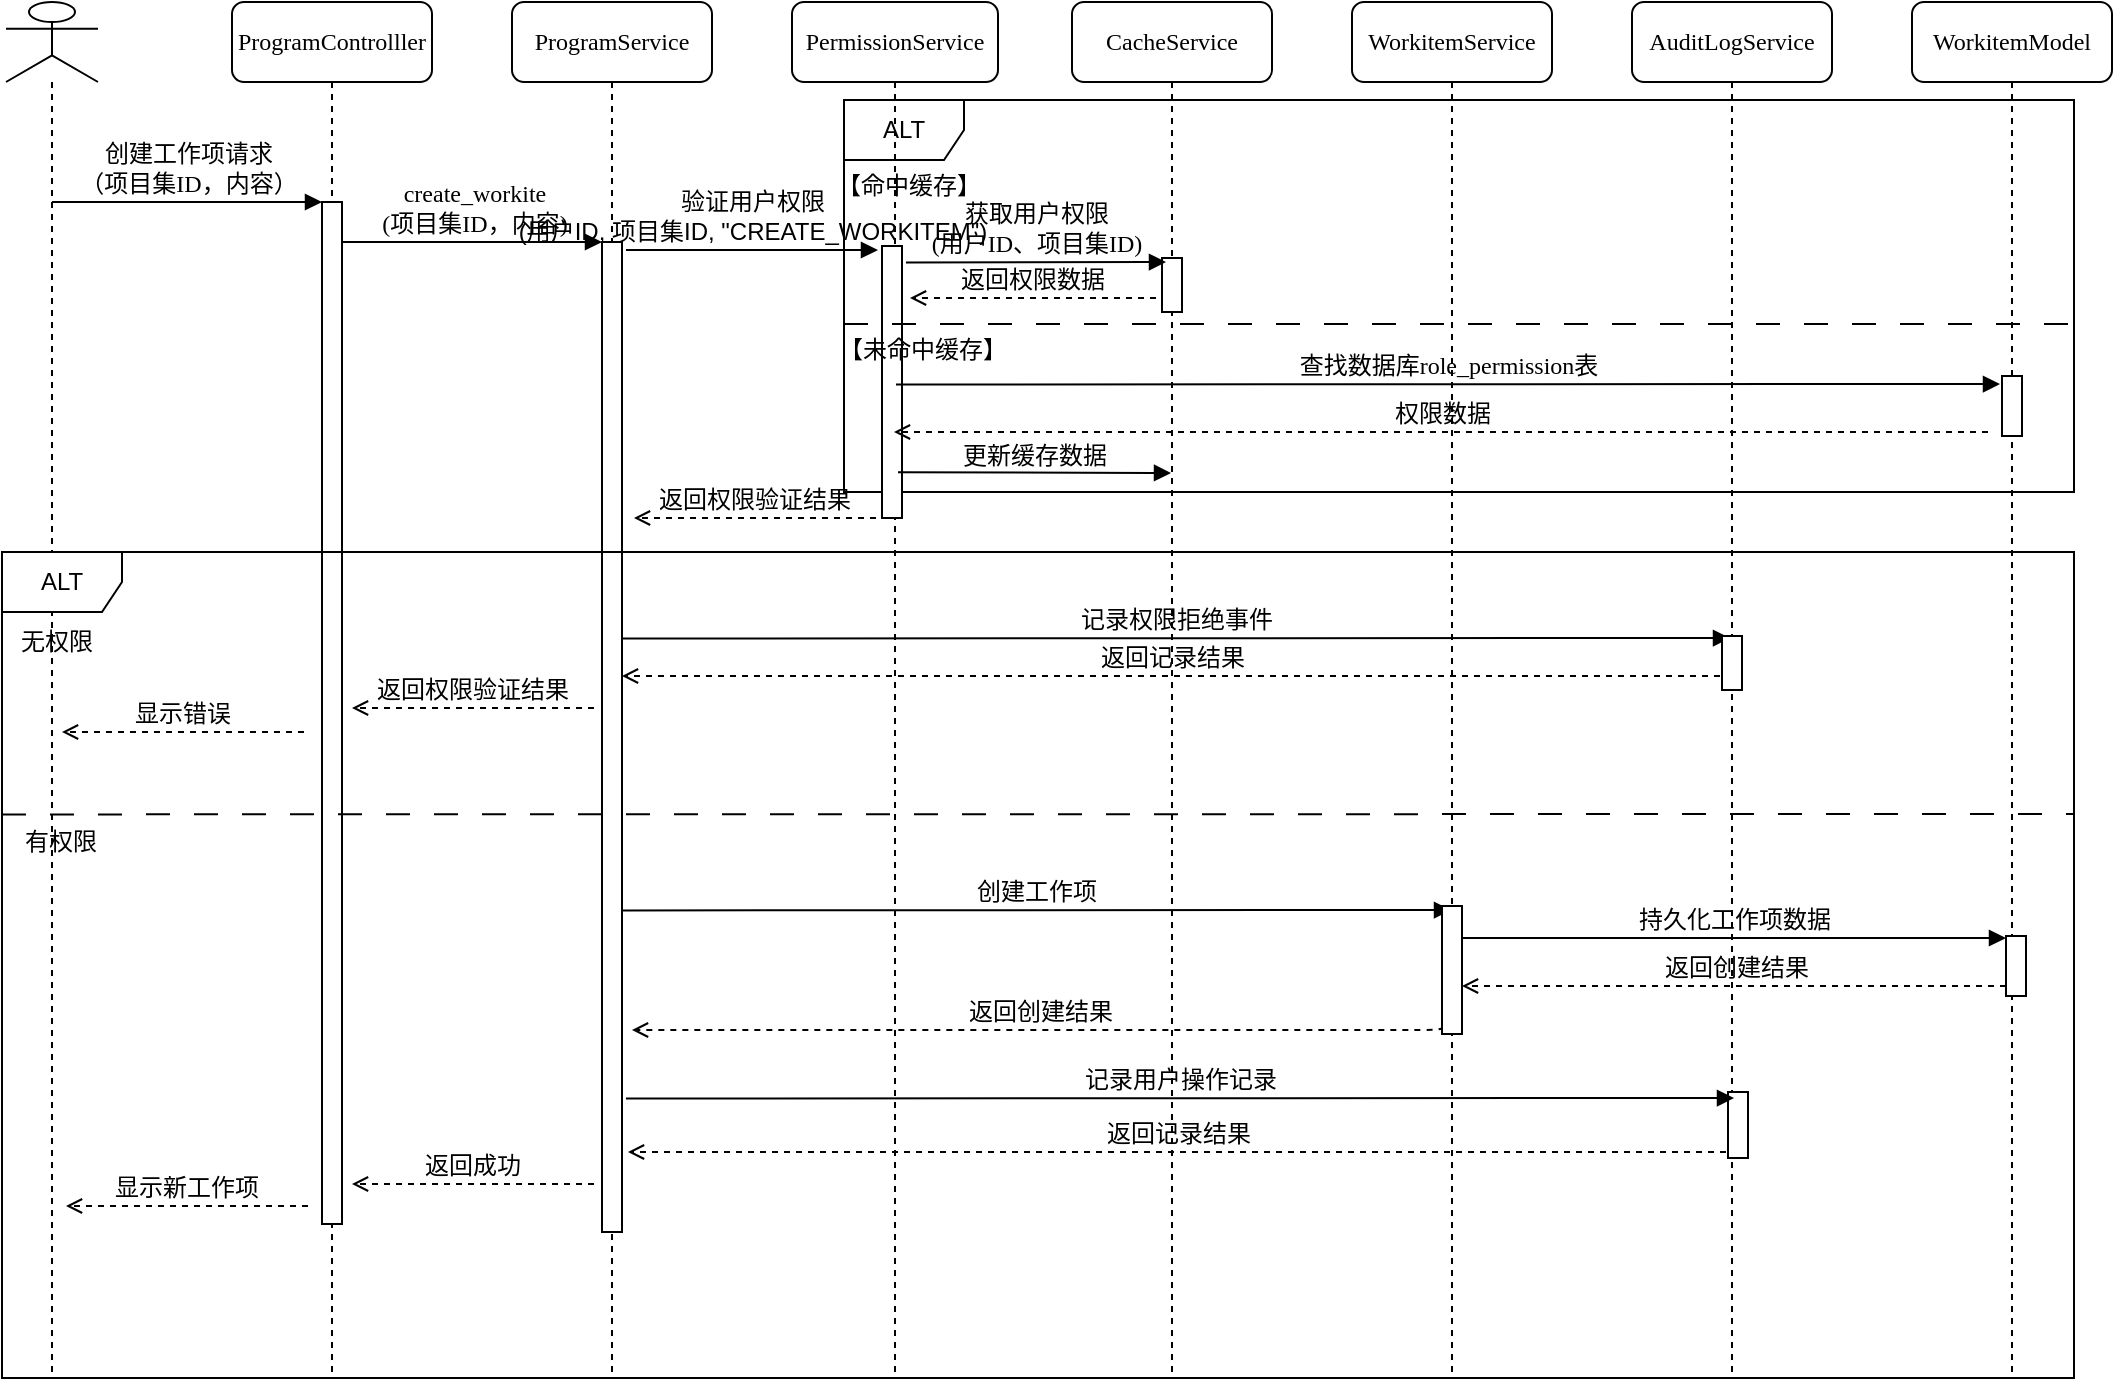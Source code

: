 <mxfile version="26.0.16">
  <diagram name="第 1 页" id="xbofDRNFgcab7UaRNV6J">
    <mxGraphModel dx="1306" dy="825" grid="0" gridSize="10" guides="1" tooltips="1" connect="1" arrows="1" fold="1" page="0" pageScale="1" pageWidth="827" pageHeight="1169" math="0" shadow="0">
      <root>
        <mxCell id="0" />
        <mxCell id="1" parent="0" />
        <mxCell id="08TwMSNiIlxwIcO33zME-1" value="ProgramControlller" style="shape=umlLifeline;perimeter=lifelinePerimeter;whiteSpace=wrap;html=1;container=1;collapsible=0;recursiveResize=0;outlineConnect=0;rounded=1;shadow=0;comic=0;labelBackgroundColor=none;strokeWidth=1;fontFamily=Verdana;fontSize=12;align=center;" parent="1" vertex="1">
          <mxGeometry x="260" y="80" width="100" height="688" as="geometry" />
        </mxCell>
        <mxCell id="08TwMSNiIlxwIcO33zME-2" value="" style="html=1;points=[];perimeter=orthogonalPerimeter;rounded=0;shadow=0;comic=0;labelBackgroundColor=none;strokeWidth=1;fontFamily=Verdana;fontSize=12;align=center;" parent="08TwMSNiIlxwIcO33zME-1" vertex="1">
          <mxGeometry x="45" y="100" width="10" height="511" as="geometry" />
        </mxCell>
        <mxCell id="08TwMSNiIlxwIcO33zME-73" value="显示错误" style="html=1;verticalAlign=bottom;endArrow=open;dashed=1;endSize=6;labelBackgroundColor=none;fontFamily=Verdana;fontSize=12;edgeStyle=elbowEdgeStyle;elbow=horizontal;jumpSize=6;" parent="08TwMSNiIlxwIcO33zME-1" edge="1">
          <mxGeometry x="0.01" relative="1" as="geometry">
            <mxPoint x="-85" y="365" as="targetPoint" />
            <Array as="points">
              <mxPoint x="-5" y="379" />
              <mxPoint x="25" y="379" />
            </Array>
            <mxPoint x="36" y="365" as="sourcePoint" />
            <mxPoint as="offset" />
          </mxGeometry>
        </mxCell>
        <mxCell id="08TwMSNiIlxwIcO33zME-50" value="ALT" style="shape=umlFrame;whiteSpace=wrap;html=1;pointerEvents=0;" parent="1" vertex="1">
          <mxGeometry x="566" y="129" width="615" height="196" as="geometry" />
        </mxCell>
        <mxCell id="08TwMSNiIlxwIcO33zME-3" value="ProgramService" style="shape=umlLifeline;perimeter=lifelinePerimeter;whiteSpace=wrap;html=1;container=1;collapsible=0;recursiveResize=0;outlineConnect=0;rounded=1;shadow=0;comic=0;labelBackgroundColor=none;strokeWidth=1;fontFamily=Verdana;fontSize=12;align=center;" parent="1" vertex="1">
          <mxGeometry x="400" y="80" width="100" height="688" as="geometry" />
        </mxCell>
        <mxCell id="08TwMSNiIlxwIcO33zME-4" value="" style="html=1;points=[];perimeter=orthogonalPerimeter;rounded=0;shadow=0;comic=0;labelBackgroundColor=none;strokeWidth=1;fontFamily=Verdana;fontSize=12;align=center;" parent="08TwMSNiIlxwIcO33zME-3" vertex="1">
          <mxGeometry x="45" y="120" width="10" height="495" as="geometry" />
        </mxCell>
        <mxCell id="08TwMSNiIlxwIcO33zME-11" value="CacheService" style="shape=umlLifeline;perimeter=lifelinePerimeter;whiteSpace=wrap;html=1;container=1;collapsible=0;recursiveResize=0;outlineConnect=0;rounded=1;shadow=0;comic=0;labelBackgroundColor=none;strokeWidth=1;fontFamily=Verdana;fontSize=12;align=center;" parent="1" vertex="1">
          <mxGeometry x="680" y="80" width="100" height="688" as="geometry" />
        </mxCell>
        <mxCell id="08TwMSNiIlxwIcO33zME-56" value="返回权限数据" style="html=1;verticalAlign=bottom;endArrow=open;dashed=1;endSize=6;labelBackgroundColor=none;fontFamily=Verdana;fontSize=12;edgeStyle=elbowEdgeStyle;elbow=vertical;jumpSize=6;" parent="08TwMSNiIlxwIcO33zME-11" edge="1">
          <mxGeometry x="0.013" relative="1" as="geometry">
            <mxPoint x="-81" y="148" as="targetPoint" />
            <Array as="points">
              <mxPoint x="-1" y="148" />
              <mxPoint x="29" y="148" />
            </Array>
            <mxPoint x="42" y="148" as="sourcePoint" />
            <mxPoint as="offset" />
          </mxGeometry>
        </mxCell>
        <mxCell id="08TwMSNiIlxwIcO33zME-72" value="返回记录结果" style="html=1;verticalAlign=bottom;endArrow=open;dashed=1;endSize=6;labelBackgroundColor=none;fontFamily=Verdana;fontSize=12;edgeStyle=elbowEdgeStyle;elbow=vertical;jumpSize=6;" parent="08TwMSNiIlxwIcO33zME-11" edge="1">
          <mxGeometry x="-0.002" relative="1" as="geometry">
            <mxPoint x="-225.001" y="337" as="targetPoint" />
            <Array as="points">
              <mxPoint x="281.29" y="337" />
              <mxPoint x="311.29" y="337" />
            </Array>
            <mxPoint x="324" y="337" as="sourcePoint" />
            <mxPoint as="offset" />
          </mxGeometry>
        </mxCell>
        <mxCell id="0gBTUvrU4-5hXoeOJMWO-15" value="" style="html=1;points=[];perimeter=orthogonalPerimeter;rounded=0;shadow=0;comic=0;labelBackgroundColor=none;strokeWidth=1;fontFamily=Verdana;fontSize=12;align=center;" vertex="1" parent="08TwMSNiIlxwIcO33zME-11">
          <mxGeometry x="45" y="128" width="10" height="27" as="geometry" />
        </mxCell>
        <mxCell id="08TwMSNiIlxwIcO33zME-8" value="PermissionService" style="shape=umlLifeline;perimeter=lifelinePerimeter;whiteSpace=wrap;html=1;container=1;collapsible=0;recursiveResize=0;outlineConnect=0;rounded=1;shadow=0;comic=0;labelBackgroundColor=none;strokeWidth=1;fontFamily=Verdana;fontSize=12;align=center;" parent="1" vertex="1">
          <mxGeometry x="540" y="80" width="103" height="688" as="geometry" />
        </mxCell>
        <mxCell id="08TwMSNiIlxwIcO33zME-9" value="" style="html=1;points=[];perimeter=orthogonalPerimeter;rounded=0;shadow=0;comic=0;labelBackgroundColor=none;strokeWidth=1;fontFamily=Verdana;fontSize=12;align=center;" parent="08TwMSNiIlxwIcO33zME-8" vertex="1">
          <mxGeometry x="45" y="122" width="10" height="136" as="geometry" />
        </mxCell>
        <mxCell id="08TwMSNiIlxwIcO33zME-67" value="【命中缓存】" style="text;html=1;align=center;verticalAlign=middle;resizable=0;points=[];autosize=1;strokeColor=none;fillColor=none;" parent="08TwMSNiIlxwIcO33zME-8" vertex="1">
          <mxGeometry x="13" y="79" width="90" height="26" as="geometry" />
        </mxCell>
        <mxCell id="08TwMSNiIlxwIcO33zME-68" value="返回权限验证结果" style="html=1;verticalAlign=bottom;endArrow=open;dashed=1;endSize=6;labelBackgroundColor=none;fontFamily=Verdana;fontSize=12;edgeStyle=elbowEdgeStyle;elbow=horizontal;jumpSize=6;" parent="08TwMSNiIlxwIcO33zME-8" edge="1">
          <mxGeometry x="0.01" relative="1" as="geometry">
            <mxPoint x="-79" y="258" as="targetPoint" />
            <Array as="points">
              <mxPoint x="1" y="272" />
              <mxPoint x="31" y="272" />
            </Array>
            <mxPoint x="42" y="258" as="sourcePoint" />
            <mxPoint as="offset" />
          </mxGeometry>
        </mxCell>
        <mxCell id="08TwMSNiIlxwIcO33zME-71" value="记录权限拒绝事件" style="html=1;verticalAlign=bottom;endArrow=block;labelBackgroundColor=none;fontFamily=Verdana;fontSize=12;edgeStyle=elbowEdgeStyle;elbow=vertical;" parent="08TwMSNiIlxwIcO33zME-8" edge="1">
          <mxGeometry x="-0.001" relative="1" as="geometry">
            <mxPoint x="-85" y="318.22" as="sourcePoint" />
            <mxPoint x="469" y="318" as="targetPoint" />
            <mxPoint as="offset" />
          </mxGeometry>
        </mxCell>
        <mxCell id="08TwMSNiIlxwIcO33zME-21" value="WorkitemService" style="shape=umlLifeline;perimeter=lifelinePerimeter;whiteSpace=wrap;html=1;container=1;collapsible=0;recursiveResize=0;outlineConnect=0;rounded=1;shadow=0;comic=0;labelBackgroundColor=none;strokeWidth=1;fontFamily=Verdana;fontSize=12;align=center;" parent="1" vertex="1">
          <mxGeometry x="820" y="80" width="100" height="688" as="geometry" />
        </mxCell>
        <mxCell id="08TwMSNiIlxwIcO33zME-24" value="创建工作项请求&lt;div&gt;（项目集ID，内容）&lt;/div&gt;" style="html=1;verticalAlign=bottom;endArrow=block;entryX=0;entryY=0;labelBackgroundColor=none;fontFamily=Verdana;fontSize=12;edgeStyle=elbowEdgeStyle;elbow=vertical;" parent="1" source="08TwMSNiIlxwIcO33zME-31" target="08TwMSNiIlxwIcO33zME-2" edge="1">
          <mxGeometry x="0.006" relative="1" as="geometry">
            <mxPoint x="150" y="180" as="sourcePoint" />
            <mxPoint as="offset" />
          </mxGeometry>
        </mxCell>
        <mxCell id="08TwMSNiIlxwIcO33zME-25" value="create_workite&lt;div&gt;(项目集ID，内容)&lt;/div&gt;" style="html=1;verticalAlign=bottom;endArrow=block;entryX=0;entryY=0;labelBackgroundColor=none;fontFamily=Verdana;fontSize=12;edgeStyle=elbowEdgeStyle;elbow=vertical;" parent="1" source="08TwMSNiIlxwIcO33zME-2" target="08TwMSNiIlxwIcO33zME-4" edge="1">
          <mxGeometry x="0.007" relative="1" as="geometry">
            <mxPoint x="370" y="200" as="sourcePoint" />
            <mxPoint as="offset" />
          </mxGeometry>
        </mxCell>
        <mxCell id="08TwMSNiIlxwIcO33zME-31" value="" style="shape=umlLifeline;perimeter=lifelinePerimeter;whiteSpace=wrap;html=1;container=1;dropTarget=0;collapsible=0;recursiveResize=0;outlineConnect=0;portConstraint=eastwest;newEdgeStyle={&quot;curved&quot;:0,&quot;rounded&quot;:0};participant=umlActor;" parent="1" vertex="1">
          <mxGeometry x="147" y="80" width="46" height="688" as="geometry" />
        </mxCell>
        <mxCell id="08TwMSNiIlxwIcO33zME-35" value="&lt;span style=&quot;font-family: Helvetica; text-align: left; text-wrap-mode: wrap;&quot;&gt;验证用户权限&lt;/span&gt;&lt;div&gt;&lt;span style=&quot;font-family: Helvetica; text-align: left; text-wrap-mode: wrap;&quot;&gt;(用户ID, 项目集ID, &quot;CREATE_WORKITEM&quot;)&lt;/span&gt;&lt;/div&gt;" style="html=1;verticalAlign=bottom;endArrow=block;labelBackgroundColor=none;fontFamily=Verdana;fontSize=12;edgeStyle=elbowEdgeStyle;elbow=vertical;" parent="1" edge="1">
          <mxGeometry x="-0.0" relative="1" as="geometry">
            <mxPoint x="457" y="204" as="sourcePoint" />
            <mxPoint x="583" y="204" as="targetPoint" />
            <mxPoint as="offset" />
          </mxGeometry>
        </mxCell>
        <mxCell id="08TwMSNiIlxwIcO33zME-43" value="WorkitemModel" style="shape=umlLifeline;perimeter=lifelinePerimeter;whiteSpace=wrap;html=1;container=1;collapsible=0;recursiveResize=0;outlineConnect=0;rounded=1;shadow=0;comic=0;labelBackgroundColor=none;strokeWidth=1;fontFamily=Verdana;fontSize=12;align=center;" parent="1" vertex="1">
          <mxGeometry x="1100" y="80" width="100" height="688" as="geometry" />
        </mxCell>
        <mxCell id="08TwMSNiIlxwIcO33zME-45" value="" style="html=1;points=[];perimeter=orthogonalPerimeter;rounded=0;shadow=0;comic=0;labelBackgroundColor=none;strokeWidth=1;fontFamily=Verdana;fontSize=12;align=center;" parent="08TwMSNiIlxwIcO33zME-43" vertex="1">
          <mxGeometry x="45" y="187" width="10" height="30" as="geometry" />
        </mxCell>
        <mxCell id="08TwMSNiIlxwIcO33zME-53" value="获取用户权限&lt;div&gt;(用户ID、项目集ID)&lt;/div&gt;" style="html=1;verticalAlign=bottom;endArrow=block;entryX=0;entryY=0;labelBackgroundColor=none;fontFamily=Verdana;fontSize=12;edgeStyle=elbowEdgeStyle;elbow=vertical;" parent="1" edge="1">
          <mxGeometry x="0.001" relative="1" as="geometry">
            <mxPoint x="597" y="210.19" as="sourcePoint" />
            <mxPoint x="727" y="210.19" as="targetPoint" />
            <mxPoint as="offset" />
          </mxGeometry>
        </mxCell>
        <mxCell id="08TwMSNiIlxwIcO33zME-59" value="更新缓存数据" style="html=1;verticalAlign=bottom;endArrow=block;labelBackgroundColor=none;fontFamily=Verdana;fontSize=12;edgeStyle=elbowEdgeStyle;elbow=vertical;" parent="1" edge="1">
          <mxGeometry x="-0.002" relative="1" as="geometry">
            <mxPoint x="593" y="315.11" as="sourcePoint" />
            <mxPoint x="729.5" y="315.443" as="targetPoint" />
            <mxPoint as="offset" />
          </mxGeometry>
        </mxCell>
        <mxCell id="08TwMSNiIlxwIcO33zME-65" value="" style="endArrow=none;html=1;rounded=0;dashed=1;dashPattern=12 12;" parent="1" edge="1">
          <mxGeometry width="50" height="50" relative="1" as="geometry">
            <mxPoint x="566" y="241" as="sourcePoint" />
            <mxPoint x="1181" y="241" as="targetPoint" />
          </mxGeometry>
        </mxCell>
        <mxCell id="08TwMSNiIlxwIcO33zME-58" value="权限数据" style="html=1;verticalAlign=bottom;endArrow=open;dashed=1;endSize=6;labelBackgroundColor=none;fontFamily=Verdana;fontSize=12;edgeStyle=elbowEdgeStyle;elbow=vertical;jumpSize=6;" parent="1" edge="1">
          <mxGeometry x="-0.002" relative="1" as="geometry">
            <mxPoint x="590.999" y="295" as="targetPoint" />
            <Array as="points">
              <mxPoint x="1097.29" y="295" />
              <mxPoint x="1127.29" y="295" />
            </Array>
            <mxPoint x="1138" y="295" as="sourcePoint" />
            <mxPoint as="offset" />
          </mxGeometry>
        </mxCell>
        <mxCell id="08TwMSNiIlxwIcO33zME-57" value="查找数据库role_permission表" style="html=1;verticalAlign=bottom;endArrow=block;labelBackgroundColor=none;fontFamily=Verdana;fontSize=12;edgeStyle=elbowEdgeStyle;elbow=vertical;" parent="1" edge="1">
          <mxGeometry x="-0.001" relative="1" as="geometry">
            <mxPoint x="592" y="271.22" as="sourcePoint" />
            <mxPoint x="1144" y="271" as="targetPoint" />
            <mxPoint as="offset" />
          </mxGeometry>
        </mxCell>
        <mxCell id="08TwMSNiIlxwIcO33zME-66" value="【未命中缓存】" style="text;html=1;align=center;verticalAlign=middle;resizable=0;points=[];autosize=1;strokeColor=none;fillColor=none;" parent="1" vertex="1">
          <mxGeometry x="554" y="241" width="102" height="26" as="geometry" />
        </mxCell>
        <mxCell id="08TwMSNiIlxwIcO33zME-70" value="返回权限验证结果" style="html=1;verticalAlign=bottom;endArrow=open;dashed=1;endSize=6;labelBackgroundColor=none;fontFamily=Verdana;fontSize=12;edgeStyle=elbowEdgeStyle;elbow=horizontal;jumpSize=6;" parent="1" edge="1">
          <mxGeometry x="0.01" relative="1" as="geometry">
            <mxPoint x="320" y="433" as="targetPoint" />
            <Array as="points">
              <mxPoint x="400" y="447" />
              <mxPoint x="430" y="447" />
            </Array>
            <mxPoint x="441" y="433" as="sourcePoint" />
            <mxPoint as="offset" />
          </mxGeometry>
        </mxCell>
        <mxCell id="08TwMSNiIlxwIcO33zME-74" value="ALT" style="shape=umlFrame;whiteSpace=wrap;html=1;pointerEvents=0;" parent="1" vertex="1">
          <mxGeometry x="145" y="355" width="1036" height="413" as="geometry" />
        </mxCell>
        <mxCell id="08TwMSNiIlxwIcO33zME-75" value="" style="endArrow=none;html=1;rounded=0;dashed=1;dashPattern=12 12;" parent="1" edge="1">
          <mxGeometry width="50" height="50" relative="1" as="geometry">
            <mxPoint x="145" y="486.2" as="sourcePoint" />
            <mxPoint x="1181" y="486" as="targetPoint" />
          </mxGeometry>
        </mxCell>
        <mxCell id="08TwMSNiIlxwIcO33zME-76" value="无权限" style="text;html=1;align=center;verticalAlign=middle;resizable=0;points=[];autosize=1;strokeColor=none;fillColor=none;" parent="1" vertex="1">
          <mxGeometry x="145" y="387" width="54" height="26" as="geometry" />
        </mxCell>
        <mxCell id="08TwMSNiIlxwIcO33zME-77" value="有权限" style="text;html=1;align=center;verticalAlign=middle;resizable=0;points=[];autosize=1;strokeColor=none;fillColor=none;" parent="1" vertex="1">
          <mxGeometry x="147" y="487" width="54" height="26" as="geometry" />
        </mxCell>
        <mxCell id="0gBTUvrU4-5hXoeOJMWO-1" value="创建工作项" style="html=1;verticalAlign=bottom;endArrow=block;labelBackgroundColor=none;fontFamily=Verdana;fontSize=12;edgeStyle=elbowEdgeStyle;elbow=vertical;" edge="1" parent="1" target="08TwMSNiIlxwIcO33zME-21">
          <mxGeometry x="0.001" relative="1" as="geometry">
            <mxPoint x="455" y="534.19" as="sourcePoint" />
            <mxPoint x="585" y="534.19" as="targetPoint" />
            <mxPoint as="offset" />
          </mxGeometry>
        </mxCell>
        <mxCell id="0gBTUvrU4-5hXoeOJMWO-2" value="持久化工作项数据" style="html=1;verticalAlign=bottom;endArrow=block;labelBackgroundColor=none;fontFamily=Verdana;fontSize=12;edgeStyle=elbowEdgeStyle;elbow=vertical;" edge="1" parent="1" source="0gBTUvrU4-5hXoeOJMWO-11">
          <mxGeometry x="0.001" relative="1" as="geometry">
            <mxPoint x="871" y="548.19" as="sourcePoint" />
            <mxPoint x="1147" y="548" as="targetPoint" />
            <mxPoint as="offset" />
          </mxGeometry>
        </mxCell>
        <mxCell id="0gBTUvrU4-5hXoeOJMWO-3" value="返回创建结果" style="html=1;verticalAlign=bottom;endArrow=open;dashed=1;endSize=6;labelBackgroundColor=none;fontFamily=Verdana;fontSize=12;edgeStyle=elbowEdgeStyle;elbow=vertical;jumpSize=6;" edge="1" parent="1">
          <mxGeometry x="-0.002" relative="1" as="geometry">
            <mxPoint x="875" y="572" as="targetPoint" />
            <Array as="points">
              <mxPoint x="1106.29" y="572" />
              <mxPoint x="1136.29" y="572" />
            </Array>
            <mxPoint x="1147" y="572" as="sourcePoint" />
            <mxPoint as="offset" />
          </mxGeometry>
        </mxCell>
        <mxCell id="0gBTUvrU4-5hXoeOJMWO-5" value="返回创建结果" style="html=1;verticalAlign=bottom;endArrow=open;dashed=1;endSize=6;labelBackgroundColor=none;fontFamily=Verdana;fontSize=12;edgeStyle=elbowEdgeStyle;elbow=vertical;jumpSize=6;" edge="1" parent="1">
          <mxGeometry x="-0.002" relative="1" as="geometry">
            <mxPoint x="459.999" y="594" as="targetPoint" />
            <Array as="points">
              <mxPoint x="966.29" y="594" />
              <mxPoint x="996.29" y="594" />
            </Array>
            <mxPoint x="865" y="592" as="sourcePoint" />
            <mxPoint as="offset" />
          </mxGeometry>
        </mxCell>
        <mxCell id="0gBTUvrU4-5hXoeOJMWO-7" value="返回记录结果" style="html=1;verticalAlign=bottom;endArrow=open;dashed=1;endSize=6;labelBackgroundColor=none;fontFamily=Verdana;fontSize=12;edgeStyle=elbowEdgeStyle;elbow=vertical;jumpSize=6;" edge="1" parent="1">
          <mxGeometry x="-0.002" relative="1" as="geometry">
            <mxPoint x="457.999" y="655" as="targetPoint" />
            <Array as="points">
              <mxPoint x="964.29" y="655" />
              <mxPoint x="994.29" y="655" />
            </Array>
            <mxPoint x="1007" y="655" as="sourcePoint" />
            <mxPoint as="offset" />
          </mxGeometry>
        </mxCell>
        <mxCell id="0gBTUvrU4-5hXoeOJMWO-8" value="返回成功" style="html=1;verticalAlign=bottom;endArrow=open;dashed=1;endSize=6;labelBackgroundColor=none;fontFamily=Verdana;fontSize=12;edgeStyle=elbowEdgeStyle;elbow=horizontal;jumpSize=6;" edge="1" parent="1">
          <mxGeometry x="0.01" relative="1" as="geometry">
            <mxPoint x="320" y="671" as="targetPoint" />
            <Array as="points">
              <mxPoint x="400" y="685" />
              <mxPoint x="430" y="685" />
            </Array>
            <mxPoint x="441" y="671" as="sourcePoint" />
            <mxPoint as="offset" />
          </mxGeometry>
        </mxCell>
        <mxCell id="0gBTUvrU4-5hXoeOJMWO-9" value="显示新工作项" style="html=1;verticalAlign=bottom;endArrow=open;dashed=1;endSize=6;labelBackgroundColor=none;fontFamily=Verdana;fontSize=12;edgeStyle=elbowEdgeStyle;elbow=horizontal;jumpSize=6;" edge="1" parent="1">
          <mxGeometry x="0.01" relative="1" as="geometry">
            <mxPoint x="177" y="682" as="targetPoint" />
            <Array as="points">
              <mxPoint x="257" y="696" />
              <mxPoint x="287" y="696" />
            </Array>
            <mxPoint x="298" y="682" as="sourcePoint" />
            <mxPoint as="offset" />
          </mxGeometry>
        </mxCell>
        <mxCell id="0gBTUvrU4-5hXoeOJMWO-10" value="" style="html=1;points=[];perimeter=orthogonalPerimeter;rounded=0;shadow=0;comic=0;labelBackgroundColor=none;strokeWidth=1;fontFamily=Verdana;fontSize=12;align=center;" vertex="1" parent="1">
          <mxGeometry x="1147" y="547" width="10" height="30" as="geometry" />
        </mxCell>
        <mxCell id="0gBTUvrU4-5hXoeOJMWO-12" value="" style="html=1;verticalAlign=bottom;endArrow=block;labelBackgroundColor=none;fontFamily=Verdana;fontSize=12;edgeStyle=elbowEdgeStyle;elbow=vertical;" edge="1" parent="1" target="0gBTUvrU4-5hXoeOJMWO-11">
          <mxGeometry x="0.001" relative="1" as="geometry">
            <mxPoint x="871" y="548.19" as="sourcePoint" />
            <mxPoint x="1147" y="548" as="targetPoint" />
            <mxPoint as="offset" />
          </mxGeometry>
        </mxCell>
        <mxCell id="0gBTUvrU4-5hXoeOJMWO-11" value="" style="html=1;points=[];perimeter=orthogonalPerimeter;rounded=0;shadow=0;comic=0;labelBackgroundColor=none;strokeWidth=1;fontFamily=Verdana;fontSize=12;align=center;" vertex="1" parent="1">
          <mxGeometry x="865" y="532" width="10" height="64" as="geometry" />
        </mxCell>
        <mxCell id="08TwMSNiIlxwIcO33zME-26" value="AuditLogService" style="shape=umlLifeline;perimeter=lifelinePerimeter;whiteSpace=wrap;html=1;container=1;collapsible=0;recursiveResize=0;outlineConnect=0;rounded=1;shadow=0;comic=0;labelBackgroundColor=none;strokeWidth=1;fontFamily=Verdana;fontSize=12;align=center;" parent="1" vertex="1">
          <mxGeometry x="960" y="80" width="100" height="688" as="geometry" />
        </mxCell>
        <mxCell id="0gBTUvrU4-5hXoeOJMWO-14" value="" style="html=1;points=[];perimeter=orthogonalPerimeter;rounded=0;shadow=0;comic=0;labelBackgroundColor=none;strokeWidth=1;fontFamily=Verdana;fontSize=12;align=center;" vertex="1" parent="08TwMSNiIlxwIcO33zME-26">
          <mxGeometry x="45" y="317" width="10" height="27" as="geometry" />
        </mxCell>
        <mxCell id="0gBTUvrU4-5hXoeOJMWO-13" value="" style="html=1;points=[];perimeter=orthogonalPerimeter;rounded=0;shadow=0;comic=0;labelBackgroundColor=none;strokeWidth=1;fontFamily=Verdana;fontSize=12;align=center;" vertex="1" parent="1">
          <mxGeometry x="1008" y="625" width="10" height="33" as="geometry" />
        </mxCell>
        <mxCell id="0gBTUvrU4-5hXoeOJMWO-6" value="记录用户操作记录" style="html=1;verticalAlign=bottom;endArrow=block;labelBackgroundColor=none;fontFamily=Verdana;fontSize=12;edgeStyle=elbowEdgeStyle;elbow=vertical;" edge="1" parent="1">
          <mxGeometry x="-0.0" relative="1" as="geometry">
            <mxPoint x="457" y="628.22" as="sourcePoint" />
            <mxPoint x="1011" y="628" as="targetPoint" />
            <mxPoint as="offset" />
          </mxGeometry>
        </mxCell>
      </root>
    </mxGraphModel>
  </diagram>
</mxfile>
